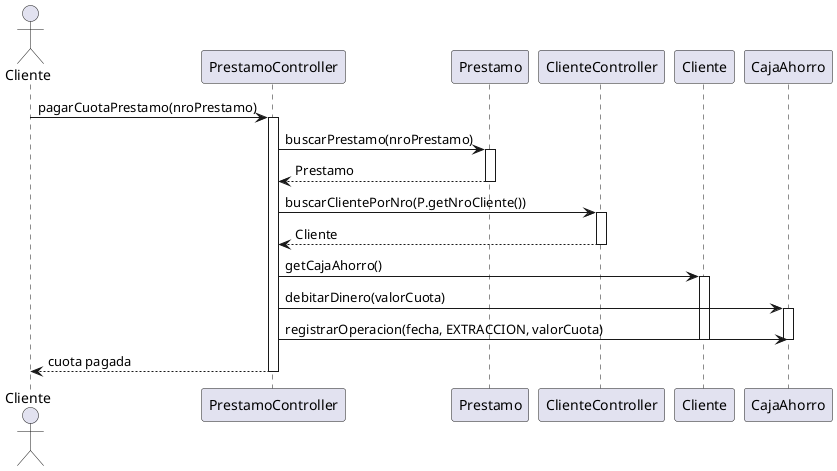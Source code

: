 @startuml
actor Cliente
participant "PrestamoController" as PC
participant "Prestamo" as P
participant "ClienteController" as CC
participant "Cliente" as C
participant "CajaAhorro" as CA

' El cliente solicita pagar la cuota mensual de un préstamo
Cliente -> PC: pagarCuotaPrestamo(nroPrestamo)
activate PC

' El controller busca el préstamo por su número
PC -> P: buscarPrestamo(nroPrestamo)
activate P
PC <-- P: Prestamo
deactivate P

' El controller busca el cliente asociado al préstamo
PC -> CC: buscarClientePorNro(P.getNroCliente())
activate CC
PC <-- CC: Cliente
deactivate CC

' Se obtiene la caja de ahorro del cliente
PC -> C: getCajaAhorro()
activate C
PC -> CA: debitarDinero(valorCuota)
activate CA

' Se registra la operación de extracción en la caja de ahorro
PC -> CA: registrarOperacion(fecha, EXTRACCION, valorCuota)
deactivate CA
deactivate C

' Se confirma el pago al cliente
PC --> Cliente: cuota pagada
deactivate PC

@endumluml